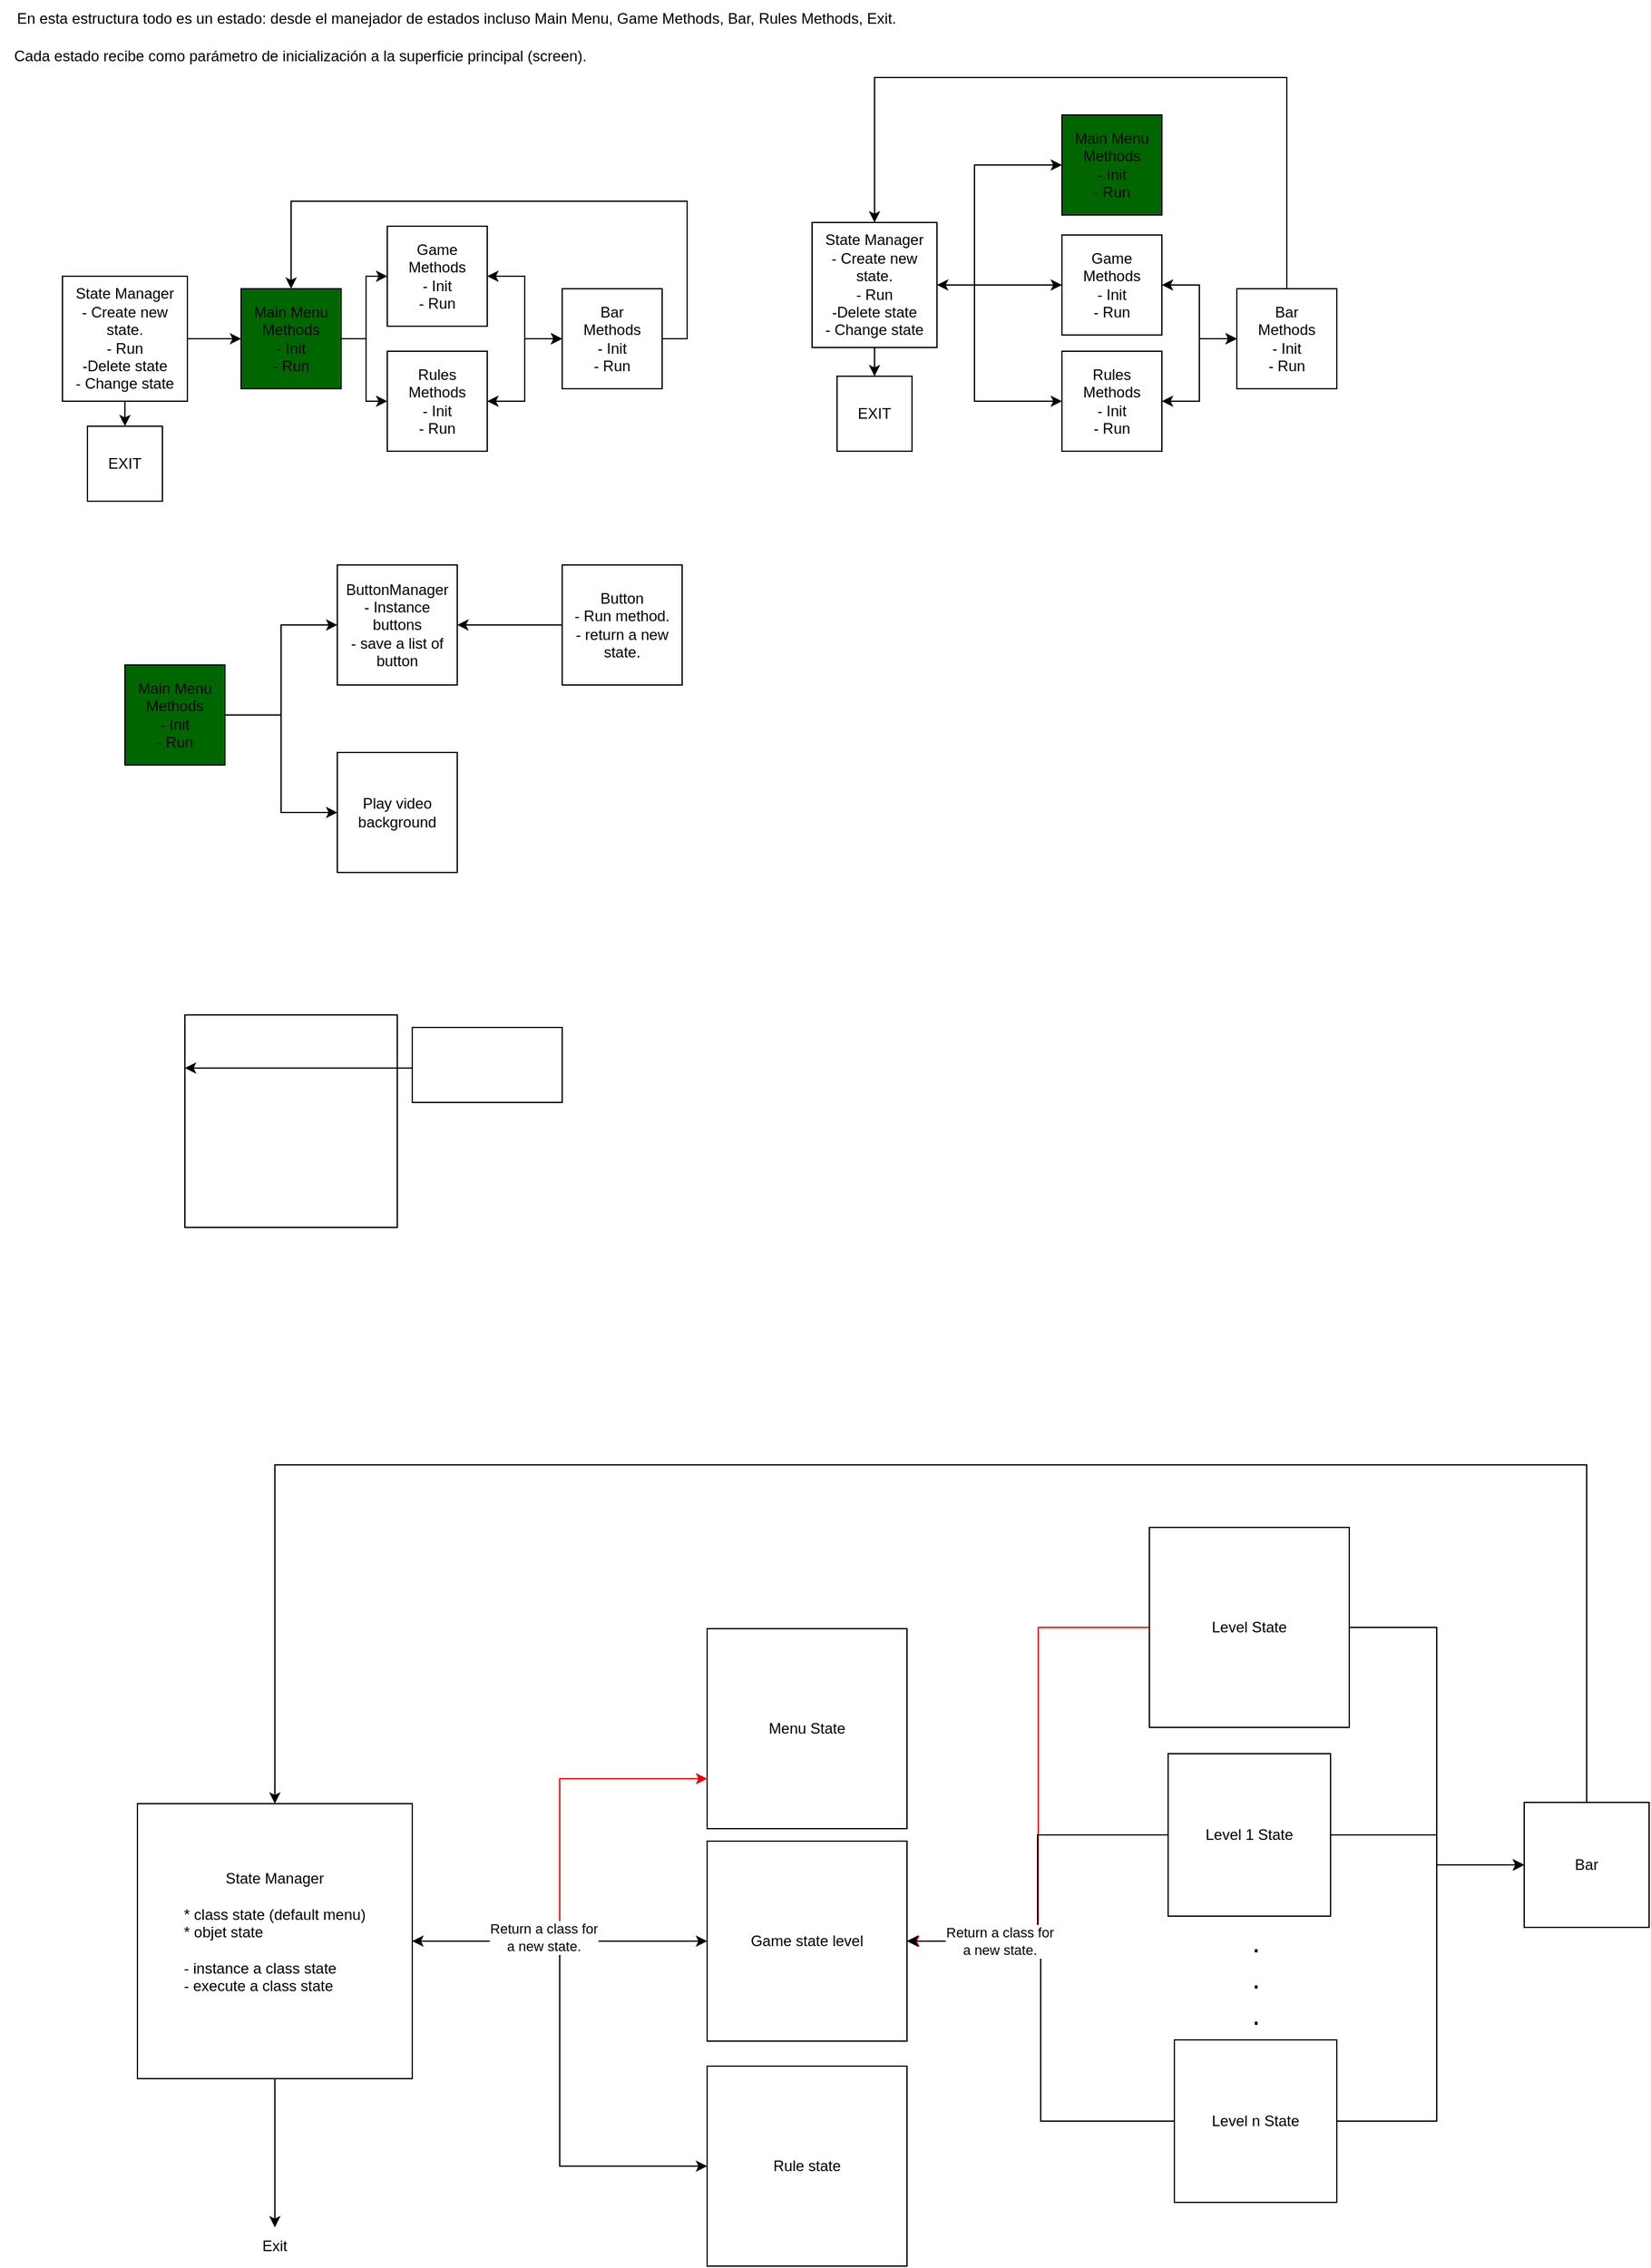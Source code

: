 <mxfile version="21.2.8" type="device">
  <diagram name="Página-1" id="bOBMU09ZP_0XKTQnbV2H">
    <mxGraphModel dx="1095" dy="508" grid="1" gridSize="10" guides="1" tooltips="1" connect="1" arrows="1" fold="1" page="1" pageScale="1" pageWidth="827" pageHeight="1169" math="0" shadow="0">
      <root>
        <mxCell id="0" />
        <mxCell id="1" parent="0" />
        <mxCell id="M-a9DMvEcNglwAWzIoE6-7" style="edgeStyle=orthogonalEdgeStyle;rounded=0;orthogonalLoop=1;jettySize=auto;html=1;entryX=0;entryY=0.75;entryDx=0;entryDy=0;strokeColor=#F00000;" parent="1" source="PwOIOZFZTgZeI14aO_nN-2" target="M-a9DMvEcNglwAWzIoE6-4" edge="1">
          <mxGeometry relative="1" as="geometry" />
        </mxCell>
        <mxCell id="oI4jGAhArHHVxf1wj3lw-7" style="edgeStyle=orthogonalEdgeStyle;rounded=0;orthogonalLoop=1;jettySize=auto;html=1;exitX=1;exitY=0.5;exitDx=0;exitDy=0;" parent="1" source="oI4jGAhArHHVxf1wj3lw-1" target="oI4jGAhArHHVxf1wj3lw-3" edge="1">
          <mxGeometry relative="1" as="geometry" />
        </mxCell>
        <mxCell id="oI4jGAhArHHVxf1wj3lw-16" style="edgeStyle=orthogonalEdgeStyle;rounded=0;orthogonalLoop=1;jettySize=auto;html=1;exitX=0.5;exitY=1;exitDx=0;exitDy=0;entryX=0.5;entryY=0;entryDx=0;entryDy=0;" parent="1" source="oI4jGAhArHHVxf1wj3lw-1" target="oI4jGAhArHHVxf1wj3lw-15" edge="1">
          <mxGeometry relative="1" as="geometry" />
        </mxCell>
        <mxCell id="oI4jGAhArHHVxf1wj3lw-1" value="State Manager&lt;br&gt;- Create new state.&lt;br&gt;- Run&lt;br&gt;-Delete state&lt;br&gt;- Change state" style="whiteSpace=wrap;html=1;aspect=fixed;" parent="1" vertex="1">
          <mxGeometry x="90" y="269" width="100" height="100" as="geometry" />
        </mxCell>
        <mxCell id="oI4jGAhArHHVxf1wj3lw-8" style="edgeStyle=orthogonalEdgeStyle;rounded=0;orthogonalLoop=1;jettySize=auto;html=1;" parent="1" source="oI4jGAhArHHVxf1wj3lw-3" target="oI4jGAhArHHVxf1wj3lw-4" edge="1">
          <mxGeometry relative="1" as="geometry" />
        </mxCell>
        <mxCell id="oI4jGAhArHHVxf1wj3lw-9" style="edgeStyle=orthogonalEdgeStyle;rounded=0;orthogonalLoop=1;jettySize=auto;html=1;exitX=1;exitY=0.5;exitDx=0;exitDy=0;entryX=0;entryY=0.5;entryDx=0;entryDy=0;" parent="1" source="oI4jGAhArHHVxf1wj3lw-3" target="oI4jGAhArHHVxf1wj3lw-6" edge="1">
          <mxGeometry relative="1" as="geometry" />
        </mxCell>
        <mxCell id="oI4jGAhArHHVxf1wj3lw-3" value="Main Menu&lt;br&gt;Methods&lt;br&gt;- Init&lt;br&gt;- Run" style="whiteSpace=wrap;html=1;aspect=fixed;fillColor=#006600;" parent="1" vertex="1">
          <mxGeometry x="233" y="279" width="80" height="80" as="geometry" />
        </mxCell>
        <mxCell id="oI4jGAhArHHVxf1wj3lw-10" style="edgeStyle=orthogonalEdgeStyle;rounded=0;orthogonalLoop=1;jettySize=auto;html=1;exitX=1;exitY=0.5;exitDx=0;exitDy=0;" parent="1" source="oI4jGAhArHHVxf1wj3lw-4" target="oI4jGAhArHHVxf1wj3lw-5" edge="1">
          <mxGeometry relative="1" as="geometry" />
        </mxCell>
        <mxCell id="oI4jGAhArHHVxf1wj3lw-4" value="Game&lt;br style=&quot;border-color: var(--border-color);&quot;&gt;Methods&lt;br style=&quot;border-color: var(--border-color);&quot;&gt;- Init&lt;br style=&quot;border-color: var(--border-color);&quot;&gt;- Run" style="whiteSpace=wrap;html=1;aspect=fixed;" parent="1" vertex="1">
          <mxGeometry x="350" y="229" width="80" height="80" as="geometry" />
        </mxCell>
        <mxCell id="oI4jGAhArHHVxf1wj3lw-11" style="edgeStyle=orthogonalEdgeStyle;rounded=0;orthogonalLoop=1;jettySize=auto;html=1;exitX=0;exitY=0.5;exitDx=0;exitDy=0;entryX=1;entryY=0.5;entryDx=0;entryDy=0;" parent="1" source="oI4jGAhArHHVxf1wj3lw-5" target="oI4jGAhArHHVxf1wj3lw-4" edge="1">
          <mxGeometry relative="1" as="geometry" />
        </mxCell>
        <mxCell id="oI4jGAhArHHVxf1wj3lw-13" style="edgeStyle=orthogonalEdgeStyle;rounded=0;orthogonalLoop=1;jettySize=auto;html=1;exitX=0;exitY=0.5;exitDx=0;exitDy=0;" parent="1" source="oI4jGAhArHHVxf1wj3lw-5" target="oI4jGAhArHHVxf1wj3lw-6" edge="1">
          <mxGeometry relative="1" as="geometry" />
        </mxCell>
        <mxCell id="oI4jGAhArHHVxf1wj3lw-14" style="edgeStyle=orthogonalEdgeStyle;rounded=0;orthogonalLoop=1;jettySize=auto;html=1;exitX=1;exitY=0.5;exitDx=0;exitDy=0;entryX=0.5;entryY=0;entryDx=0;entryDy=0;" parent="1" source="oI4jGAhArHHVxf1wj3lw-5" target="oI4jGAhArHHVxf1wj3lw-3" edge="1">
          <mxGeometry relative="1" as="geometry">
            <Array as="points">
              <mxPoint x="590" y="319" />
              <mxPoint x="590" y="209" />
              <mxPoint x="273" y="209" />
            </Array>
          </mxGeometry>
        </mxCell>
        <mxCell id="oI4jGAhArHHVxf1wj3lw-5" value="Bar&lt;br style=&quot;border-color: var(--border-color);&quot;&gt;Methods&lt;br style=&quot;border-color: var(--border-color);&quot;&gt;- Init&lt;br style=&quot;border-color: var(--border-color);&quot;&gt;- Run" style="whiteSpace=wrap;html=1;aspect=fixed;" parent="1" vertex="1">
          <mxGeometry x="490" y="279" width="80" height="80" as="geometry" />
        </mxCell>
        <mxCell id="oI4jGAhArHHVxf1wj3lw-12" style="edgeStyle=orthogonalEdgeStyle;rounded=0;orthogonalLoop=1;jettySize=auto;html=1;exitX=1;exitY=0.5;exitDx=0;exitDy=0;entryX=0;entryY=0.5;entryDx=0;entryDy=0;" parent="1" source="oI4jGAhArHHVxf1wj3lw-6" target="oI4jGAhArHHVxf1wj3lw-5" edge="1">
          <mxGeometry relative="1" as="geometry" />
        </mxCell>
        <mxCell id="oI4jGAhArHHVxf1wj3lw-6" value="Rules&lt;br style=&quot;border-color: var(--border-color);&quot;&gt;Methods&lt;br style=&quot;border-color: var(--border-color);&quot;&gt;- Init&lt;br style=&quot;border-color: var(--border-color);&quot;&gt;- Run" style="whiteSpace=wrap;html=1;aspect=fixed;" parent="1" vertex="1">
          <mxGeometry x="350" y="329" width="80" height="80" as="geometry" />
        </mxCell>
        <mxCell id="oI4jGAhArHHVxf1wj3lw-15" value="EXIT" style="whiteSpace=wrap;html=1;aspect=fixed;" parent="1" vertex="1">
          <mxGeometry x="110" y="389" width="60" height="60" as="geometry" />
        </mxCell>
        <mxCell id="7lj4d7uKRjdF_TaTAuI--3" style="edgeStyle=orthogonalEdgeStyle;rounded=0;orthogonalLoop=1;jettySize=auto;html=1;exitX=1;exitY=0.5;exitDx=0;exitDy=0;entryX=0;entryY=0.5;entryDx=0;entryDy=0;" parent="1" source="7lj4d7uKRjdF_TaTAuI--9" target="7lj4d7uKRjdF_TaTAuI--2" edge="1">
          <mxGeometry relative="1" as="geometry">
            <mxPoint x="230" y="620" as="sourcePoint" />
          </mxGeometry>
        </mxCell>
        <mxCell id="7lj4d7uKRjdF_TaTAuI--5" style="edgeStyle=orthogonalEdgeStyle;rounded=0;orthogonalLoop=1;jettySize=auto;html=1;entryX=0;entryY=0.5;entryDx=0;entryDy=0;exitX=1;exitY=0.5;exitDx=0;exitDy=0;" parent="1" source="7lj4d7uKRjdF_TaTAuI--9" target="7lj4d7uKRjdF_TaTAuI--4" edge="1">
          <mxGeometry relative="1" as="geometry">
            <mxPoint x="230" y="619.957" as="sourcePoint" />
          </mxGeometry>
        </mxCell>
        <mxCell id="7lj4d7uKRjdF_TaTAuI--2" value="ButtonManager&lt;br&gt;- Instance buttons&lt;br&gt;- save a list of button" style="whiteSpace=wrap;html=1;aspect=fixed;" parent="1" vertex="1">
          <mxGeometry x="310" y="500" width="96" height="96" as="geometry" />
        </mxCell>
        <mxCell id="7lj4d7uKRjdF_TaTAuI--4" value="Play video background" style="whiteSpace=wrap;html=1;aspect=fixed;" parent="1" vertex="1">
          <mxGeometry x="310" y="650" width="96" height="96" as="geometry" />
        </mxCell>
        <mxCell id="7lj4d7uKRjdF_TaTAuI--7" style="edgeStyle=orthogonalEdgeStyle;rounded=0;orthogonalLoop=1;jettySize=auto;html=1;" parent="1" source="7lj4d7uKRjdF_TaTAuI--6" target="7lj4d7uKRjdF_TaTAuI--2" edge="1">
          <mxGeometry relative="1" as="geometry" />
        </mxCell>
        <mxCell id="7lj4d7uKRjdF_TaTAuI--6" value="Button&lt;br&gt;- Run method.&lt;br&gt;- return a new state." style="whiteSpace=wrap;html=1;aspect=fixed;" parent="1" vertex="1">
          <mxGeometry x="490" y="500" width="96" height="96" as="geometry" />
        </mxCell>
        <mxCell id="7lj4d7uKRjdF_TaTAuI--9" value="Main Menu&lt;br&gt;Methods&lt;br&gt;- Init&lt;br&gt;- Run" style="whiteSpace=wrap;html=1;aspect=fixed;fillColor=#006600;" parent="1" vertex="1">
          <mxGeometry x="140" y="580" width="80" height="80" as="geometry" />
        </mxCell>
        <mxCell id="ghNUAK5_oWG2LXPuqFRX-2" value="En esta estructura todo es un estado: desde el manejador de estados incluso Main Menu, Game Methods, Bar, Rules Methods, Exit." style="text;html=1;align=center;verticalAlign=middle;resizable=0;points=[];autosize=1;strokeColor=none;fillColor=none;" parent="1" vertex="1">
          <mxGeometry x="40" y="48" width="730" height="30" as="geometry" />
        </mxCell>
        <mxCell id="ghNUAK5_oWG2LXPuqFRX-3" value="Cada estado recibe como parámetro de inicialización a la superficie principal (screen)." style="text;html=1;align=center;verticalAlign=middle;resizable=0;points=[];autosize=1;strokeColor=none;fillColor=none;" parent="1" vertex="1">
          <mxGeometry x="40" y="78" width="480" height="30" as="geometry" />
        </mxCell>
        <mxCell id="ghNUAK5_oWG2LXPuqFRX-5" style="edgeStyle=orthogonalEdgeStyle;rounded=0;orthogonalLoop=1;jettySize=auto;html=1;exitX=1;exitY=0.5;exitDx=0;exitDy=0;entryX=0;entryY=0.5;entryDx=0;entryDy=0;" parent="1" source="ghNUAK5_oWG2LXPuqFRX-7" target="ghNUAK5_oWG2LXPuqFRX-10" edge="1">
          <mxGeometry relative="1" as="geometry">
            <Array as="points">
              <mxPoint x="820" y="276" />
              <mxPoint x="820" y="180" />
            </Array>
          </mxGeometry>
        </mxCell>
        <mxCell id="ghNUAK5_oWG2LXPuqFRX-6" style="edgeStyle=orthogonalEdgeStyle;rounded=0;orthogonalLoop=1;jettySize=auto;html=1;exitX=0.5;exitY=1;exitDx=0;exitDy=0;entryX=0.5;entryY=0;entryDx=0;entryDy=0;" parent="1" source="ghNUAK5_oWG2LXPuqFRX-7" target="ghNUAK5_oWG2LXPuqFRX-19" edge="1">
          <mxGeometry relative="1" as="geometry" />
        </mxCell>
        <mxCell id="ghNUAK5_oWG2LXPuqFRX-38" style="edgeStyle=orthogonalEdgeStyle;rounded=0;orthogonalLoop=1;jettySize=auto;html=1;exitX=1;exitY=0.5;exitDx=0;exitDy=0;entryX=0;entryY=0.5;entryDx=0;entryDy=0;" parent="1" source="ghNUAK5_oWG2LXPuqFRX-7" target="ghNUAK5_oWG2LXPuqFRX-35" edge="1">
          <mxGeometry relative="1" as="geometry" />
        </mxCell>
        <mxCell id="ghNUAK5_oWG2LXPuqFRX-39" style="edgeStyle=orthogonalEdgeStyle;rounded=0;orthogonalLoop=1;jettySize=auto;html=1;exitX=1;exitY=0.5;exitDx=0;exitDy=0;entryX=0;entryY=0.5;entryDx=0;entryDy=0;" parent="1" source="ghNUAK5_oWG2LXPuqFRX-7" target="ghNUAK5_oWG2LXPuqFRX-37" edge="1">
          <mxGeometry relative="1" as="geometry">
            <Array as="points">
              <mxPoint x="820" y="276" />
              <mxPoint x="820" y="369" />
            </Array>
          </mxGeometry>
        </mxCell>
        <mxCell id="ghNUAK5_oWG2LXPuqFRX-7" value="State Manager&lt;br&gt;- Create new state.&lt;br&gt;- Run&lt;br&gt;-Delete state&lt;br&gt;- Change state" style="whiteSpace=wrap;html=1;aspect=fixed;" parent="1" vertex="1">
          <mxGeometry x="690" y="226" width="100" height="100" as="geometry" />
        </mxCell>
        <mxCell id="ghNUAK5_oWG2LXPuqFRX-10" value="Main Menu&lt;br&gt;Methods&lt;br&gt;- Init&lt;br&gt;- Run" style="whiteSpace=wrap;html=1;aspect=fixed;fillColor=#006600;" parent="1" vertex="1">
          <mxGeometry x="890" y="140" width="80" height="80" as="geometry" />
        </mxCell>
        <mxCell id="ghNUAK5_oWG2LXPuqFRX-19" value="EXIT" style="whiteSpace=wrap;html=1;aspect=fixed;" parent="1" vertex="1">
          <mxGeometry x="710" y="349" width="60" height="60" as="geometry" />
        </mxCell>
        <mxCell id="ghNUAK5_oWG2LXPuqFRX-41" style="edgeStyle=orthogonalEdgeStyle;rounded=0;orthogonalLoop=1;jettySize=auto;html=1;entryX=0;entryY=0.5;entryDx=0;entryDy=0;" parent="1" source="ghNUAK5_oWG2LXPuqFRX-35" target="ghNUAK5_oWG2LXPuqFRX-40" edge="1">
          <mxGeometry relative="1" as="geometry" />
        </mxCell>
        <mxCell id="ghNUAK5_oWG2LXPuqFRX-46" style="edgeStyle=orthogonalEdgeStyle;rounded=0;orthogonalLoop=1;jettySize=auto;html=1;exitX=0;exitY=0.5;exitDx=0;exitDy=0;entryX=1;entryY=0.5;entryDx=0;entryDy=0;" parent="1" source="ghNUAK5_oWG2LXPuqFRX-35" target="ghNUAK5_oWG2LXPuqFRX-7" edge="1">
          <mxGeometry relative="1" as="geometry" />
        </mxCell>
        <mxCell id="ghNUAK5_oWG2LXPuqFRX-35" value="Game&lt;br style=&quot;border-color: var(--border-color);&quot;&gt;Methods&lt;br style=&quot;border-color: var(--border-color);&quot;&gt;- Init&lt;br style=&quot;border-color: var(--border-color);&quot;&gt;- Run" style="whiteSpace=wrap;html=1;aspect=fixed;" parent="1" vertex="1">
          <mxGeometry x="890" y="236" width="80" height="80" as="geometry" />
        </mxCell>
        <mxCell id="ghNUAK5_oWG2LXPuqFRX-42" style="edgeStyle=orthogonalEdgeStyle;rounded=0;orthogonalLoop=1;jettySize=auto;html=1;entryX=0;entryY=0.5;entryDx=0;entryDy=0;" parent="1" source="ghNUAK5_oWG2LXPuqFRX-37" target="ghNUAK5_oWG2LXPuqFRX-40" edge="1">
          <mxGeometry relative="1" as="geometry" />
        </mxCell>
        <mxCell id="ghNUAK5_oWG2LXPuqFRX-37" value="Rules&lt;br style=&quot;border-color: var(--border-color);&quot;&gt;Methods&lt;br style=&quot;border-color: var(--border-color);&quot;&gt;- Init&lt;br style=&quot;border-color: var(--border-color);&quot;&gt;- Run" style="whiteSpace=wrap;html=1;aspect=fixed;" parent="1" vertex="1">
          <mxGeometry x="890" y="329" width="80" height="80" as="geometry" />
        </mxCell>
        <mxCell id="ghNUAK5_oWG2LXPuqFRX-43" style="edgeStyle=orthogonalEdgeStyle;rounded=0;orthogonalLoop=1;jettySize=auto;html=1;entryX=0.5;entryY=0;entryDx=0;entryDy=0;" parent="1" source="ghNUAK5_oWG2LXPuqFRX-40" target="ghNUAK5_oWG2LXPuqFRX-7" edge="1">
          <mxGeometry relative="1" as="geometry">
            <Array as="points">
              <mxPoint x="1070" y="110" />
              <mxPoint x="740" y="110" />
            </Array>
          </mxGeometry>
        </mxCell>
        <mxCell id="ghNUAK5_oWG2LXPuqFRX-47" style="edgeStyle=orthogonalEdgeStyle;rounded=0;orthogonalLoop=1;jettySize=auto;html=1;exitX=0;exitY=0.5;exitDx=0;exitDy=0;entryX=1;entryY=0.5;entryDx=0;entryDy=0;" parent="1" source="ghNUAK5_oWG2LXPuqFRX-40" target="ghNUAK5_oWG2LXPuqFRX-35" edge="1">
          <mxGeometry relative="1" as="geometry" />
        </mxCell>
        <mxCell id="ghNUAK5_oWG2LXPuqFRX-48" style="edgeStyle=orthogonalEdgeStyle;rounded=0;orthogonalLoop=1;jettySize=auto;html=1;exitX=0;exitY=0.5;exitDx=0;exitDy=0;entryX=1;entryY=0.5;entryDx=0;entryDy=0;" parent="1" source="ghNUAK5_oWG2LXPuqFRX-40" target="ghNUAK5_oWG2LXPuqFRX-37" edge="1">
          <mxGeometry relative="1" as="geometry" />
        </mxCell>
        <mxCell id="ghNUAK5_oWG2LXPuqFRX-40" value="Bar&lt;br style=&quot;border-color: var(--border-color);&quot;&gt;Methods&lt;br style=&quot;border-color: var(--border-color);&quot;&gt;- Init&lt;br style=&quot;border-color: var(--border-color);&quot;&gt;- Run" style="whiteSpace=wrap;html=1;aspect=fixed;" parent="1" vertex="1">
          <mxGeometry x="1030" y="279" width="80" height="80" as="geometry" />
        </mxCell>
        <mxCell id="M-a9DMvEcNglwAWzIoE6-1" style="edgeStyle=orthogonalEdgeStyle;rounded=0;orthogonalLoop=1;jettySize=auto;html=1;" parent="1" source="PwOIOZFZTgZeI14aO_nN-2" target="M-a9DMvEcNglwAWzIoE6-3" edge="1">
          <mxGeometry relative="1" as="geometry">
            <mxPoint x="260" y="1820" as="targetPoint" />
          </mxGeometry>
        </mxCell>
        <mxCell id="M-a9DMvEcNglwAWzIoE6-8" style="edgeStyle=orthogonalEdgeStyle;rounded=0;orthogonalLoop=1;jettySize=auto;html=1;exitX=1;exitY=0.5;exitDx=0;exitDy=0;entryX=0;entryY=0.5;entryDx=0;entryDy=0;" parent="1" source="PwOIOZFZTgZeI14aO_nN-2" target="M-a9DMvEcNglwAWzIoE6-5" edge="1">
          <mxGeometry relative="1" as="geometry" />
        </mxCell>
        <mxCell id="M-a9DMvEcNglwAWzIoE6-9" style="edgeStyle=orthogonalEdgeStyle;rounded=0;orthogonalLoop=1;jettySize=auto;html=1;exitX=1;exitY=0.5;exitDx=0;exitDy=0;entryX=0;entryY=0.5;entryDx=0;entryDy=0;" parent="1" source="PwOIOZFZTgZeI14aO_nN-2" target="M-a9DMvEcNglwAWzIoE6-6" edge="1">
          <mxGeometry relative="1" as="geometry" />
        </mxCell>
        <mxCell id="PwOIOZFZTgZeI14aO_nN-2" value="State Manager&lt;br&gt;&lt;br&gt;&lt;div style=&quot;text-align: left;&quot;&gt;* class state (default menu)&lt;/div&gt;&lt;div style=&quot;text-align: left;&quot;&gt;* objet state&lt;/div&gt;&lt;div style=&quot;text-align: left;&quot;&gt;&lt;br&gt;&lt;/div&gt;&lt;div style=&quot;text-align: left;&quot;&gt;- instance a class state&lt;/div&gt;&lt;div style=&quot;text-align: left;&quot;&gt;- execute a class state&lt;/div&gt;&lt;div style=&quot;text-align: left;&quot;&gt;&lt;br&gt;&lt;/div&gt;" style="whiteSpace=wrap;html=1;aspect=fixed;" parent="1" vertex="1">
          <mxGeometry x="150" y="1491" width="220" height="220" as="geometry" />
        </mxCell>
        <mxCell id="M-a9DMvEcNglwAWzIoE6-3" value="Exit" style="text;html=1;strokeColor=none;fillColor=none;align=center;verticalAlign=middle;whiteSpace=wrap;rounded=0;" parent="1" vertex="1">
          <mxGeometry x="230" y="1830" width="60" height="30" as="geometry" />
        </mxCell>
        <mxCell id="M-a9DMvEcNglwAWzIoE6-4" value="Menu State" style="whiteSpace=wrap;html=1;aspect=fixed;" parent="1" vertex="1">
          <mxGeometry x="606" y="1351" width="160" height="160" as="geometry" />
        </mxCell>
        <mxCell id="M-a9DMvEcNglwAWzIoE6-5" value="Game state level" style="whiteSpace=wrap;html=1;aspect=fixed;" parent="1" vertex="1">
          <mxGeometry x="606" y="1521" width="160" height="160" as="geometry" />
        </mxCell>
        <mxCell id="M-a9DMvEcNglwAWzIoE6-11" style="edgeStyle=orthogonalEdgeStyle;rounded=0;orthogonalLoop=1;jettySize=auto;html=1;exitX=0;exitY=0.5;exitDx=0;exitDy=0;entryX=1;entryY=0.5;entryDx=0;entryDy=0;" parent="1" source="M-a9DMvEcNglwAWzIoE6-6" target="PwOIOZFZTgZeI14aO_nN-2" edge="1">
          <mxGeometry relative="1" as="geometry" />
        </mxCell>
        <mxCell id="M-a9DMvEcNglwAWzIoE6-6" value="Rule state" style="whiteSpace=wrap;html=1;aspect=fixed;" parent="1" vertex="1">
          <mxGeometry x="606" y="1701" width="160" height="160" as="geometry" />
        </mxCell>
        <mxCell id="M-a9DMvEcNglwAWzIoE6-14" style="edgeStyle=orthogonalEdgeStyle;rounded=0;orthogonalLoop=1;jettySize=auto;html=1;exitX=0;exitY=0.5;exitDx=0;exitDy=0;entryX=1;entryY=0.5;entryDx=0;entryDy=0;strokeColor=#F00202;" parent="1" edge="1">
          <mxGeometry relative="1" as="geometry">
            <mxPoint x="961" y="1350" as="sourcePoint" />
            <mxPoint x="767" y="1601" as="targetPoint" />
            <Array as="points">
              <mxPoint x="871" y="1350" />
              <mxPoint x="871" y="1601" />
            </Array>
          </mxGeometry>
        </mxCell>
        <mxCell id="M-a9DMvEcNglwAWzIoE6-22" style="edgeStyle=orthogonalEdgeStyle;rounded=0;orthogonalLoop=1;jettySize=auto;html=1;exitX=1;exitY=0.5;exitDx=0;exitDy=0;entryX=0;entryY=0.5;entryDx=0;entryDy=0;" parent="1" source="M-a9DMvEcNglwAWzIoE6-12" target="M-a9DMvEcNglwAWzIoE6-21" edge="1">
          <mxGeometry relative="1" as="geometry" />
        </mxCell>
        <mxCell id="M-a9DMvEcNglwAWzIoE6-12" value="Level State" style="whiteSpace=wrap;html=1;aspect=fixed;" parent="1" vertex="1">
          <mxGeometry x="960" y="1270" width="160" height="160" as="geometry" />
        </mxCell>
        <mxCell id="M-a9DMvEcNglwAWzIoE6-17" style="edgeStyle=orthogonalEdgeStyle;rounded=0;orthogonalLoop=1;jettySize=auto;html=1;entryX=1;entryY=0.5;entryDx=0;entryDy=0;" parent="1" source="M-a9DMvEcNglwAWzIoE6-13" target="M-a9DMvEcNglwAWzIoE6-5" edge="1">
          <mxGeometry relative="1" as="geometry" />
        </mxCell>
        <mxCell id="M-a9DMvEcNglwAWzIoE6-25" style="edgeStyle=orthogonalEdgeStyle;rounded=0;orthogonalLoop=1;jettySize=auto;html=1;entryX=0;entryY=0.5;entryDx=0;entryDy=0;" parent="1" source="M-a9DMvEcNglwAWzIoE6-13" target="M-a9DMvEcNglwAWzIoE6-21" edge="1">
          <mxGeometry relative="1" as="geometry">
            <Array as="points">
              <mxPoint x="1190" y="1516" />
              <mxPoint x="1190" y="1540" />
            </Array>
          </mxGeometry>
        </mxCell>
        <mxCell id="M-a9DMvEcNglwAWzIoE6-13" value="Level 1 State" style="whiteSpace=wrap;html=1;aspect=fixed;" parent="1" vertex="1">
          <mxGeometry x="975" y="1451" width="130" height="130" as="geometry" />
        </mxCell>
        <mxCell id="M-a9DMvEcNglwAWzIoE6-18" style="edgeStyle=orthogonalEdgeStyle;rounded=0;orthogonalLoop=1;jettySize=auto;html=1;entryX=1;entryY=0.5;entryDx=0;entryDy=0;" parent="1" source="M-a9DMvEcNglwAWzIoE6-16" target="M-a9DMvEcNglwAWzIoE6-5" edge="1">
          <mxGeometry relative="1" as="geometry" />
        </mxCell>
        <mxCell id="M-a9DMvEcNglwAWzIoE6-26" style="edgeStyle=orthogonalEdgeStyle;rounded=0;orthogonalLoop=1;jettySize=auto;html=1;entryX=0;entryY=0.5;entryDx=0;entryDy=0;" parent="1" source="M-a9DMvEcNglwAWzIoE6-16" target="M-a9DMvEcNglwAWzIoE6-21" edge="1">
          <mxGeometry relative="1" as="geometry">
            <Array as="points">
              <mxPoint x="1190" y="1745" />
              <mxPoint x="1190" y="1540" />
            </Array>
          </mxGeometry>
        </mxCell>
        <mxCell id="M-a9DMvEcNglwAWzIoE6-16" value="Level n State" style="whiteSpace=wrap;html=1;aspect=fixed;" parent="1" vertex="1">
          <mxGeometry x="980" y="1680" width="130" height="130" as="geometry" />
        </mxCell>
        <mxCell id="M-a9DMvEcNglwAWzIoE6-20" value="&lt;font style=&quot;font-size: 24px;&quot;&gt;.&lt;br&gt;.&lt;br&gt;.&lt;/font&gt;" style="edgeLabel;html=1;align=center;verticalAlign=middle;resizable=0;points=[];" parent="1" vertex="1" connectable="0">
          <mxGeometry x="1040.0" y="1630.0" as="geometry">
            <mxPoint x="5" y="1" as="offset" />
          </mxGeometry>
        </mxCell>
        <mxCell id="M-a9DMvEcNglwAWzIoE6-27" style="edgeStyle=orthogonalEdgeStyle;rounded=0;orthogonalLoop=1;jettySize=auto;html=1;exitX=0.5;exitY=0;exitDx=0;exitDy=0;entryX=0.5;entryY=0;entryDx=0;entryDy=0;" parent="1" source="M-a9DMvEcNglwAWzIoE6-21" target="PwOIOZFZTgZeI14aO_nN-2" edge="1">
          <mxGeometry relative="1" as="geometry">
            <Array as="points">
              <mxPoint x="1310" y="1220" />
              <mxPoint x="260" y="1220" />
            </Array>
          </mxGeometry>
        </mxCell>
        <mxCell id="M-a9DMvEcNglwAWzIoE6-21" value="Bar" style="whiteSpace=wrap;html=1;aspect=fixed;" parent="1" vertex="1">
          <mxGeometry x="1260" y="1490" width="100" height="100" as="geometry" />
        </mxCell>
        <mxCell id="M-a9DMvEcNglwAWzIoE6-28" value="Return a class for &lt;br&gt;a new state." style="edgeLabel;html=1;align=center;verticalAlign=middle;resizable=0;points=[];" parent="1" vertex="1" connectable="0">
          <mxGeometry x="839.997" y="1600.998" as="geometry" />
        </mxCell>
        <mxCell id="M-a9DMvEcNglwAWzIoE6-29" value="Return a class for &lt;br&gt;a new state." style="edgeLabel;html=1;align=center;verticalAlign=middle;resizable=0;points=[];" parent="1" vertex="1" connectable="0">
          <mxGeometry x="489.997" y="1569.997" as="geometry">
            <mxPoint x="-15" y="28" as="offset" />
          </mxGeometry>
        </mxCell>
        <mxCell id="aVORICLvN7avTAI_zh4r-1" value="" style="whiteSpace=wrap;html=1;aspect=fixed;" vertex="1" parent="1">
          <mxGeometry x="188" y="860" width="170" height="170" as="geometry" />
        </mxCell>
        <mxCell id="aVORICLvN7avTAI_zh4r-3" style="edgeStyle=orthogonalEdgeStyle;rounded=0;orthogonalLoop=1;jettySize=auto;html=1;entryX=0;entryY=0.25;entryDx=0;entryDy=0;" edge="1" parent="1" source="aVORICLvN7avTAI_zh4r-2" target="aVORICLvN7avTAI_zh4r-1">
          <mxGeometry relative="1" as="geometry">
            <Array as="points">
              <mxPoint x="382" y="900" />
              <mxPoint x="382" y="903" />
              <mxPoint x="168" y="903" />
            </Array>
          </mxGeometry>
        </mxCell>
        <mxCell id="aVORICLvN7avTAI_zh4r-2" value="" style="rounded=0;whiteSpace=wrap;html=1;" vertex="1" parent="1">
          <mxGeometry x="370" y="870" width="120" height="60" as="geometry" />
        </mxCell>
      </root>
    </mxGraphModel>
  </diagram>
</mxfile>
